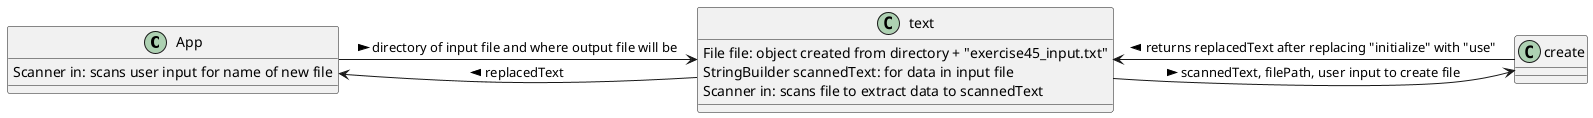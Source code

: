 @startuml
class App {
Scanner in: scans user input for name of new file
}

App -> text: > directory of input file and where output file will be

class text {
File file: object created from directory + "exercise45_input.txt"
StringBuilder scannedText: for data in input file
Scanner in: scans file to extract data to scannedText
}

text -> create: > scannedText, filePath, user input to create file
create -> text: > returns replacedText after replacing "initialize" with "use"

text -> App: > replacedText
@enduml